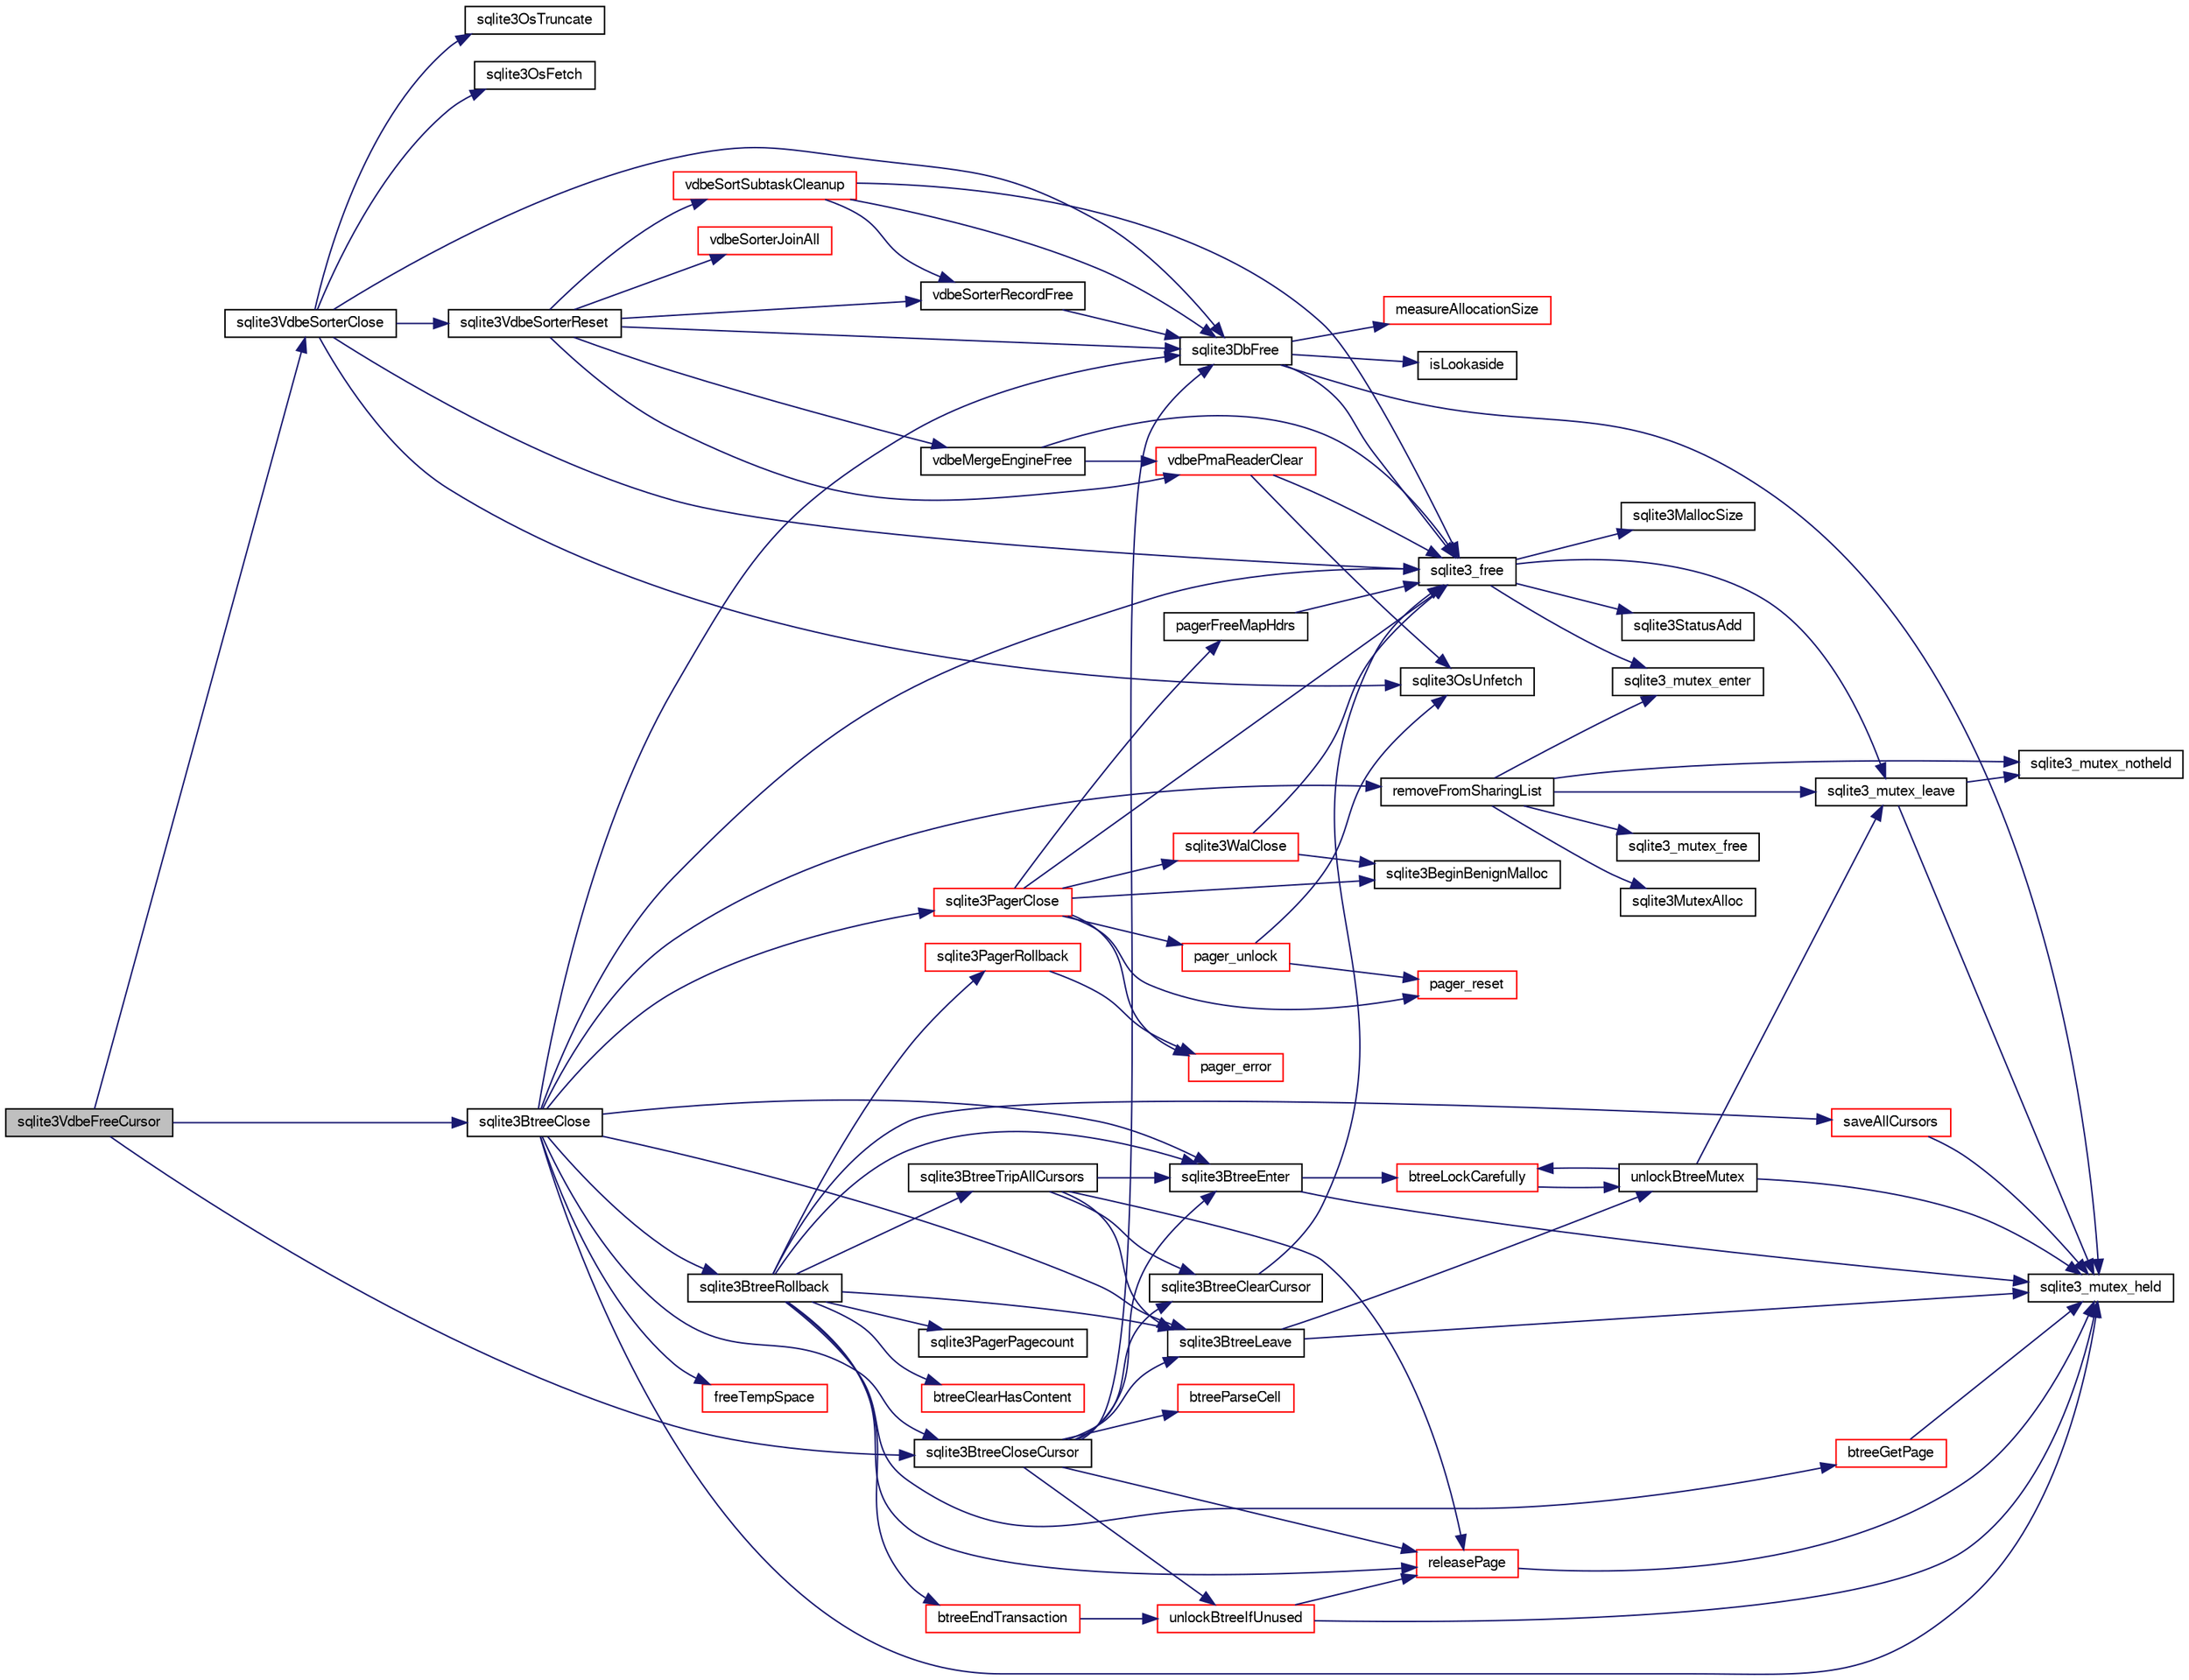 digraph "sqlite3VdbeFreeCursor"
{
  edge [fontname="FreeSans",fontsize="10",labelfontname="FreeSans",labelfontsize="10"];
  node [fontname="FreeSans",fontsize="10",shape=record];
  rankdir="LR";
  Node754785 [label="sqlite3VdbeFreeCursor",height=0.2,width=0.4,color="black", fillcolor="grey75", style="filled", fontcolor="black"];
  Node754785 -> Node754786 [color="midnightblue",fontsize="10",style="solid",fontname="FreeSans"];
  Node754786 [label="sqlite3VdbeSorterClose",height=0.2,width=0.4,color="black", fillcolor="white", style="filled",URL="$sqlite3_8c.html#a787fa9e9800f8ae4ef3fa11044ed1ac9"];
  Node754786 -> Node754787 [color="midnightblue",fontsize="10",style="solid",fontname="FreeSans"];
  Node754787 [label="sqlite3VdbeSorterReset",height=0.2,width=0.4,color="black", fillcolor="white", style="filled",URL="$sqlite3_8c.html#a5dc239f845e793a82dd1d60ed3ed9c09"];
  Node754787 -> Node754788 [color="midnightblue",fontsize="10",style="solid",fontname="FreeSans"];
  Node754788 [label="vdbeSorterJoinAll",height=0.2,width=0.4,color="red", fillcolor="white", style="filled",URL="$sqlite3_8c.html#a5cdb5b8f6cb109f97528d36e28565113"];
  Node754787 -> Node754804 [color="midnightblue",fontsize="10",style="solid",fontname="FreeSans"];
  Node754804 [label="vdbePmaReaderClear",height=0.2,width=0.4,color="red", fillcolor="white", style="filled",URL="$sqlite3_8c.html#ae4ef2e668d3028e75343e65046d42a2d"];
  Node754804 -> Node754791 [color="midnightblue",fontsize="10",style="solid",fontname="FreeSans"];
  Node754791 [label="sqlite3_free",height=0.2,width=0.4,color="black", fillcolor="white", style="filled",URL="$sqlite3_8c.html#a6552349e36a8a691af5487999ab09519"];
  Node754791 -> Node754792 [color="midnightblue",fontsize="10",style="solid",fontname="FreeSans"];
  Node754792 [label="sqlite3_mutex_enter",height=0.2,width=0.4,color="black", fillcolor="white", style="filled",URL="$sqlite3_8c.html#a1c12cde690bd89f104de5cbad12a6bf5"];
  Node754791 -> Node754793 [color="midnightblue",fontsize="10",style="solid",fontname="FreeSans"];
  Node754793 [label="sqlite3StatusAdd",height=0.2,width=0.4,color="black", fillcolor="white", style="filled",URL="$sqlite3_8c.html#afa029f93586aeab4cc85360905dae9cd"];
  Node754791 -> Node754794 [color="midnightblue",fontsize="10",style="solid",fontname="FreeSans"];
  Node754794 [label="sqlite3MallocSize",height=0.2,width=0.4,color="black", fillcolor="white", style="filled",URL="$sqlite3_8c.html#acf5d2a5f35270bafb050bd2def576955"];
  Node754791 -> Node754795 [color="midnightblue",fontsize="10",style="solid",fontname="FreeSans"];
  Node754795 [label="sqlite3_mutex_leave",height=0.2,width=0.4,color="black", fillcolor="white", style="filled",URL="$sqlite3_8c.html#a5838d235601dbd3c1fa993555c6bcc93"];
  Node754795 -> Node754796 [color="midnightblue",fontsize="10",style="solid",fontname="FreeSans"];
  Node754796 [label="sqlite3_mutex_held",height=0.2,width=0.4,color="black", fillcolor="white", style="filled",URL="$sqlite3_8c.html#acf77da68932b6bc163c5e68547ecc3e7"];
  Node754795 -> Node754797 [color="midnightblue",fontsize="10",style="solid",fontname="FreeSans"];
  Node754797 [label="sqlite3_mutex_notheld",height=0.2,width=0.4,color="black", fillcolor="white", style="filled",URL="$sqlite3_8c.html#a83967c837c1c000d3b5adcfaa688f5dc"];
  Node754804 -> Node754805 [color="midnightblue",fontsize="10",style="solid",fontname="FreeSans"];
  Node754805 [label="sqlite3OsUnfetch",height=0.2,width=0.4,color="black", fillcolor="white", style="filled",URL="$sqlite3_8c.html#abc0da72cb8b8989cf8708b572fe5fef4"];
  Node754787 -> Node754810 [color="midnightblue",fontsize="10",style="solid",fontname="FreeSans"];
  Node754810 [label="sqlite3DbFree",height=0.2,width=0.4,color="black", fillcolor="white", style="filled",URL="$sqlite3_8c.html#ac70ab821a6607b4a1b909582dc37a069"];
  Node754810 -> Node754796 [color="midnightblue",fontsize="10",style="solid",fontname="FreeSans"];
  Node754810 -> Node754811 [color="midnightblue",fontsize="10",style="solid",fontname="FreeSans"];
  Node754811 [label="measureAllocationSize",height=0.2,width=0.4,color="red", fillcolor="white", style="filled",URL="$sqlite3_8c.html#a45731e644a22fdb756e2b6337224217a"];
  Node754810 -> Node754813 [color="midnightblue",fontsize="10",style="solid",fontname="FreeSans"];
  Node754813 [label="isLookaside",height=0.2,width=0.4,color="black", fillcolor="white", style="filled",URL="$sqlite3_8c.html#a770fa05ff9717b75e16f4d968a77b897"];
  Node754810 -> Node754791 [color="midnightblue",fontsize="10",style="solid",fontname="FreeSans"];
  Node754787 -> Node754809 [color="midnightblue",fontsize="10",style="solid",fontname="FreeSans"];
  Node754809 [label="vdbeMergeEngineFree",height=0.2,width=0.4,color="black", fillcolor="white", style="filled",URL="$sqlite3_8c.html#a6cb59e7106205b62881f202786177310"];
  Node754809 -> Node754804 [color="midnightblue",fontsize="10",style="solid",fontname="FreeSans"];
  Node754809 -> Node754791 [color="midnightblue",fontsize="10",style="solid",fontname="FreeSans"];
  Node754787 -> Node754814 [color="midnightblue",fontsize="10",style="solid",fontname="FreeSans"];
  Node754814 [label="vdbeSortSubtaskCleanup",height=0.2,width=0.4,color="red", fillcolor="white", style="filled",URL="$sqlite3_8c.html#abc8ce4c3ef58cc10f5b27642aab32b30"];
  Node754814 -> Node754810 [color="midnightblue",fontsize="10",style="solid",fontname="FreeSans"];
  Node754814 -> Node754791 [color="midnightblue",fontsize="10",style="solid",fontname="FreeSans"];
  Node754814 -> Node754815 [color="midnightblue",fontsize="10",style="solid",fontname="FreeSans"];
  Node754815 [label="vdbeSorterRecordFree",height=0.2,width=0.4,color="black", fillcolor="white", style="filled",URL="$sqlite3_8c.html#a5f08df9af03994aeeefdf419c66510d6"];
  Node754815 -> Node754810 [color="midnightblue",fontsize="10",style="solid",fontname="FreeSans"];
  Node754787 -> Node754815 [color="midnightblue",fontsize="10",style="solid",fontname="FreeSans"];
  Node754786 -> Node754791 [color="midnightblue",fontsize="10",style="solid",fontname="FreeSans"];
  Node754786 -> Node754810 [color="midnightblue",fontsize="10",style="solid",fontname="FreeSans"];
  Node754786 -> Node755082 [color="midnightblue",fontsize="10",style="solid",fontname="FreeSans"];
  Node755082 [label="sqlite3OsTruncate",height=0.2,width=0.4,color="black", fillcolor="white", style="filled",URL="$sqlite3_8c.html#ab14e17fc93b09d52b42c433c47eb3b68"];
  Node754786 -> Node755083 [color="midnightblue",fontsize="10",style="solid",fontname="FreeSans"];
  Node755083 [label="sqlite3OsFetch",height=0.2,width=0.4,color="black", fillcolor="white", style="filled",URL="$sqlite3_8c.html#ab5b9137b375d5d8a8c216a644056cba7"];
  Node754786 -> Node754805 [color="midnightblue",fontsize="10",style="solid",fontname="FreeSans"];
  Node754785 -> Node755084 [color="midnightblue",fontsize="10",style="solid",fontname="FreeSans"];
  Node755084 [label="sqlite3BtreeClose",height=0.2,width=0.4,color="black", fillcolor="white", style="filled",URL="$sqlite3_8c.html#a729b65009b66a99200496b09c124df01"];
  Node755084 -> Node754796 [color="midnightblue",fontsize="10",style="solid",fontname="FreeSans"];
  Node755084 -> Node755085 [color="midnightblue",fontsize="10",style="solid",fontname="FreeSans"];
  Node755085 [label="sqlite3BtreeEnter",height=0.2,width=0.4,color="black", fillcolor="white", style="filled",URL="$sqlite3_8c.html#afa05d700ca373993fe6b0525b867feff"];
  Node755085 -> Node754796 [color="midnightblue",fontsize="10",style="solid",fontname="FreeSans"];
  Node755085 -> Node755086 [color="midnightblue",fontsize="10",style="solid",fontname="FreeSans"];
  Node755086 [label="btreeLockCarefully",height=0.2,width=0.4,color="red", fillcolor="white", style="filled",URL="$sqlite3_8c.html#a796746b1c1e4d6926960636bd74c79d7"];
  Node755086 -> Node755088 [color="midnightblue",fontsize="10",style="solid",fontname="FreeSans"];
  Node755088 [label="unlockBtreeMutex",height=0.2,width=0.4,color="black", fillcolor="white", style="filled",URL="$sqlite3_8c.html#a29bc7d1c753dfa2af9fb296b7dc19a4a"];
  Node755088 -> Node754796 [color="midnightblue",fontsize="10",style="solid",fontname="FreeSans"];
  Node755088 -> Node754795 [color="midnightblue",fontsize="10",style="solid",fontname="FreeSans"];
  Node755088 -> Node755086 [color="midnightblue",fontsize="10",style="solid",fontname="FreeSans"];
  Node755084 -> Node755090 [color="midnightblue",fontsize="10",style="solid",fontname="FreeSans"];
  Node755090 [label="sqlite3BtreeCloseCursor",height=0.2,width=0.4,color="black", fillcolor="white", style="filled",URL="$sqlite3_8c.html#a7f494da0a512d247d690d6bc19397791"];
  Node755090 -> Node755085 [color="midnightblue",fontsize="10",style="solid",fontname="FreeSans"];
  Node755090 -> Node755091 [color="midnightblue",fontsize="10",style="solid",fontname="FreeSans"];
  Node755091 [label="sqlite3BtreeClearCursor",height=0.2,width=0.4,color="black", fillcolor="white", style="filled",URL="$sqlite3_8c.html#ad53903979a58184b0d15593e6f98d9c5"];
  Node755091 -> Node754791 [color="midnightblue",fontsize="10",style="solid",fontname="FreeSans"];
  Node755090 -> Node755092 [color="midnightblue",fontsize="10",style="solid",fontname="FreeSans"];
  Node755092 [label="releasePage",height=0.2,width=0.4,color="red", fillcolor="white", style="filled",URL="$sqlite3_8c.html#a92c6fb14f9bcf117440c35116c26d6c4"];
  Node755092 -> Node754796 [color="midnightblue",fontsize="10",style="solid",fontname="FreeSans"];
  Node755090 -> Node755218 [color="midnightblue",fontsize="10",style="solid",fontname="FreeSans"];
  Node755218 [label="unlockBtreeIfUnused",height=0.2,width=0.4,color="red", fillcolor="white", style="filled",URL="$sqlite3_8c.html#ada198bfad4d2c61e88bd9317e98cc96c"];
  Node755218 -> Node754796 [color="midnightblue",fontsize="10",style="solid",fontname="FreeSans"];
  Node755218 -> Node755092 [color="midnightblue",fontsize="10",style="solid",fontname="FreeSans"];
  Node755090 -> Node754810 [color="midnightblue",fontsize="10",style="solid",fontname="FreeSans"];
  Node755090 -> Node755149 [color="midnightblue",fontsize="10",style="solid",fontname="FreeSans"];
  Node755149 [label="sqlite3BtreeLeave",height=0.2,width=0.4,color="black", fillcolor="white", style="filled",URL="$sqlite3_8c.html#a460e4f89d1aeef4b4d334cfe8165da89"];
  Node755149 -> Node755088 [color="midnightblue",fontsize="10",style="solid",fontname="FreeSans"];
  Node755149 -> Node754796 [color="midnightblue",fontsize="10",style="solid",fontname="FreeSans"];
  Node755090 -> Node755220 [color="midnightblue",fontsize="10",style="solid",fontname="FreeSans"];
  Node755220 [label="btreeParseCell",height=0.2,width=0.4,color="red", fillcolor="white", style="filled",URL="$sqlite3_8c.html#a021501c1cbcd07489dd287ea657edaac"];
  Node755084 -> Node755222 [color="midnightblue",fontsize="10",style="solid",fontname="FreeSans"];
  Node755222 [label="sqlite3BtreeRollback",height=0.2,width=0.4,color="black", fillcolor="white", style="filled",URL="$sqlite3_8c.html#a317473acdafdd688385c8954f09de186"];
  Node755222 -> Node755085 [color="midnightblue",fontsize="10",style="solid",fontname="FreeSans"];
  Node755222 -> Node755223 [color="midnightblue",fontsize="10",style="solid",fontname="FreeSans"];
  Node755223 [label="saveAllCursors",height=0.2,width=0.4,color="red", fillcolor="white", style="filled",URL="$sqlite3_8c.html#add0c7a5086792caf465148beaadb913d"];
  Node755223 -> Node754796 [color="midnightblue",fontsize="10",style="solid",fontname="FreeSans"];
  Node755222 -> Node755236 [color="midnightblue",fontsize="10",style="solid",fontname="FreeSans"];
  Node755236 [label="sqlite3BtreeTripAllCursors",height=0.2,width=0.4,color="black", fillcolor="white", style="filled",URL="$sqlite3_8c.html#a7e94025b9bd56e9e9ccf148d1a0e1acf"];
  Node755236 -> Node755085 [color="midnightblue",fontsize="10",style="solid",fontname="FreeSans"];
  Node755236 -> Node755091 [color="midnightblue",fontsize="10",style="solid",fontname="FreeSans"];
  Node755236 -> Node755092 [color="midnightblue",fontsize="10",style="solid",fontname="FreeSans"];
  Node755236 -> Node755149 [color="midnightblue",fontsize="10",style="solid",fontname="FreeSans"];
  Node755222 -> Node755103 [color="midnightblue",fontsize="10",style="solid",fontname="FreeSans"];
  Node755103 [label="sqlite3PagerRollback",height=0.2,width=0.4,color="red", fillcolor="white", style="filled",URL="$sqlite3_8c.html#afdd2ecbb97b7a716892ff6bd10c7dfd0"];
  Node755103 -> Node755215 [color="midnightblue",fontsize="10",style="solid",fontname="FreeSans"];
  Node755215 [label="pager_error",height=0.2,width=0.4,color="red", fillcolor="white", style="filled",URL="$sqlite3_8c.html#ac15e13c61047b37098e21115614ddd22"];
  Node755222 -> Node755232 [color="midnightblue",fontsize="10",style="solid",fontname="FreeSans"];
  Node755232 [label="btreeGetPage",height=0.2,width=0.4,color="red", fillcolor="white", style="filled",URL="$sqlite3_8c.html#ac59679e30ceb0190614fbd19a7feb6de"];
  Node755232 -> Node754796 [color="midnightblue",fontsize="10",style="solid",fontname="FreeSans"];
  Node755222 -> Node755237 [color="midnightblue",fontsize="10",style="solid",fontname="FreeSans"];
  Node755237 [label="sqlite3PagerPagecount",height=0.2,width=0.4,color="black", fillcolor="white", style="filled",URL="$sqlite3_8c.html#ae82aaf561ce61faa15d4e228c45c3311"];
  Node755222 -> Node755092 [color="midnightblue",fontsize="10",style="solid",fontname="FreeSans"];
  Node755222 -> Node755238 [color="midnightblue",fontsize="10",style="solid",fontname="FreeSans"];
  Node755238 [label="btreeClearHasContent",height=0.2,width=0.4,color="red", fillcolor="white", style="filled",URL="$sqlite3_8c.html#ad76ff2727e128c649f8017fdc570bd06"];
  Node755222 -> Node755239 [color="midnightblue",fontsize="10",style="solid",fontname="FreeSans"];
  Node755239 [label="btreeEndTransaction",height=0.2,width=0.4,color="red", fillcolor="white", style="filled",URL="$sqlite3_8c.html#a7dd8138404b55de8be9623636f25488b"];
  Node755239 -> Node755218 [color="midnightblue",fontsize="10",style="solid",fontname="FreeSans"];
  Node755222 -> Node755149 [color="midnightblue",fontsize="10",style="solid",fontname="FreeSans"];
  Node755084 -> Node755149 [color="midnightblue",fontsize="10",style="solid",fontname="FreeSans"];
  Node755084 -> Node755242 [color="midnightblue",fontsize="10",style="solid",fontname="FreeSans"];
  Node755242 [label="removeFromSharingList",height=0.2,width=0.4,color="black", fillcolor="white", style="filled",URL="$sqlite3_8c.html#a7b1a8df3e1fcfc9e69c19633f0d08af3"];
  Node755242 -> Node754797 [color="midnightblue",fontsize="10",style="solid",fontname="FreeSans"];
  Node755242 -> Node754837 [color="midnightblue",fontsize="10",style="solid",fontname="FreeSans"];
  Node754837 [label="sqlite3MutexAlloc",height=0.2,width=0.4,color="black", fillcolor="white", style="filled",URL="$sqlite3_8c.html#a0e3f432ee581f6876b590e7ad7e84e19"];
  Node755242 -> Node754792 [color="midnightblue",fontsize="10",style="solid",fontname="FreeSans"];
  Node755242 -> Node755081 [color="midnightblue",fontsize="10",style="solid",fontname="FreeSans"];
  Node755081 [label="sqlite3_mutex_free",height=0.2,width=0.4,color="black", fillcolor="white", style="filled",URL="$sqlite3_8c.html#a2db2e72e08f6873afa9c61b0ec726fec"];
  Node755242 -> Node754795 [color="midnightblue",fontsize="10",style="solid",fontname="FreeSans"];
  Node755084 -> Node755243 [color="midnightblue",fontsize="10",style="solid",fontname="FreeSans"];
  Node755243 [label="sqlite3PagerClose",height=0.2,width=0.4,color="red", fillcolor="white", style="filled",URL="$sqlite3_8c.html#af94b1f96b60689fd09422cce2c85f53f"];
  Node755243 -> Node754914 [color="midnightblue",fontsize="10",style="solid",fontname="FreeSans"];
  Node754914 [label="sqlite3BeginBenignMalloc",height=0.2,width=0.4,color="black", fillcolor="white", style="filled",URL="$sqlite3_8c.html#a3344c0e2b1b6df701a1cb326602fac14"];
  Node755243 -> Node755244 [color="midnightblue",fontsize="10",style="solid",fontname="FreeSans"];
  Node755244 [label="pagerFreeMapHdrs",height=0.2,width=0.4,color="black", fillcolor="white", style="filled",URL="$sqlite3_8c.html#aaa468214b15aad3507d847390b935aeb"];
  Node755244 -> Node754791 [color="midnightblue",fontsize="10",style="solid",fontname="FreeSans"];
  Node755243 -> Node755245 [color="midnightblue",fontsize="10",style="solid",fontname="FreeSans"];
  Node755245 [label="sqlite3WalClose",height=0.2,width=0.4,color="red", fillcolor="white", style="filled",URL="$sqlite3_8c.html#abfd7d36ec6ea41ecb2717dd4c6b0571e"];
  Node755245 -> Node754914 [color="midnightblue",fontsize="10",style="solid",fontname="FreeSans"];
  Node755245 -> Node754791 [color="midnightblue",fontsize="10",style="solid",fontname="FreeSans"];
  Node755243 -> Node755154 [color="midnightblue",fontsize="10",style="solid",fontname="FreeSans"];
  Node755154 [label="pager_reset",height=0.2,width=0.4,color="red", fillcolor="white", style="filled",URL="$sqlite3_8c.html#a80434ecc2e0b58eea05c79b1690be582"];
  Node755243 -> Node755216 [color="midnightblue",fontsize="10",style="solid",fontname="FreeSans"];
  Node755216 [label="pager_unlock",height=0.2,width=0.4,color="red", fillcolor="white", style="filled",URL="$sqlite3_8c.html#a5b54bd09bd76fa68eb6310fbf9bbaf20"];
  Node755216 -> Node755154 [color="midnightblue",fontsize="10",style="solid",fontname="FreeSans"];
  Node755216 -> Node754805 [color="midnightblue",fontsize="10",style="solid",fontname="FreeSans"];
  Node755243 -> Node755215 [color="midnightblue",fontsize="10",style="solid",fontname="FreeSans"];
  Node755243 -> Node754791 [color="midnightblue",fontsize="10",style="solid",fontname="FreeSans"];
  Node755084 -> Node754810 [color="midnightblue",fontsize="10",style="solid",fontname="FreeSans"];
  Node755084 -> Node755274 [color="midnightblue",fontsize="10",style="solid",fontname="FreeSans"];
  Node755274 [label="freeTempSpace",height=0.2,width=0.4,color="red", fillcolor="white", style="filled",URL="$sqlite3_8c.html#aec277d601edd310860ca5a81c99ed411"];
  Node755084 -> Node754791 [color="midnightblue",fontsize="10",style="solid",fontname="FreeSans"];
  Node754785 -> Node755090 [color="midnightblue",fontsize="10",style="solid",fontname="FreeSans"];
}

